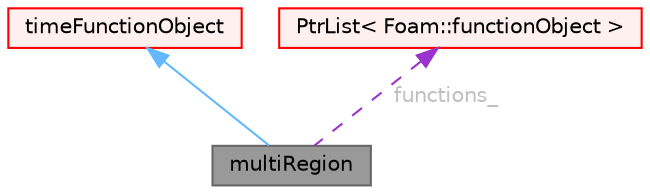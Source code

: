 digraph "multiRegion"
{
 // LATEX_PDF_SIZE
  bgcolor="transparent";
  edge [fontname=Helvetica,fontsize=10,labelfontname=Helvetica,labelfontsize=10];
  node [fontname=Helvetica,fontsize=10,shape=box,height=0.2,width=0.4];
  Node1 [id="Node000001",label="multiRegion",height=0.2,width=0.4,color="gray40", fillcolor="grey60", style="filled", fontcolor="black",tooltip="Wrapper that clones the supplied function object for each region."];
  Node2 -> Node1 [id="edge1_Node000001_Node000002",dir="back",color="steelblue1",style="solid",tooltip=" "];
  Node2 [id="Node000002",label="timeFunctionObject",height=0.2,width=0.4,color="red", fillcolor="#FFF0F0", style="filled",URL="$classFoam_1_1functionObjects_1_1timeFunctionObject.html",tooltip="Virtual base class for function objects with a reference to Time."];
  Node34 -> Node1 [id="edge2_Node000001_Node000034",dir="back",color="darkorchid3",style="dashed",tooltip=" ",label=" functions_",fontcolor="grey" ];
  Node34 [id="Node000034",label="PtrList\< Foam::functionObject \>",height=0.2,width=0.4,color="red", fillcolor="#FFF0F0", style="filled",URL="$classFoam_1_1PtrList.html",tooltip=" "];
}
